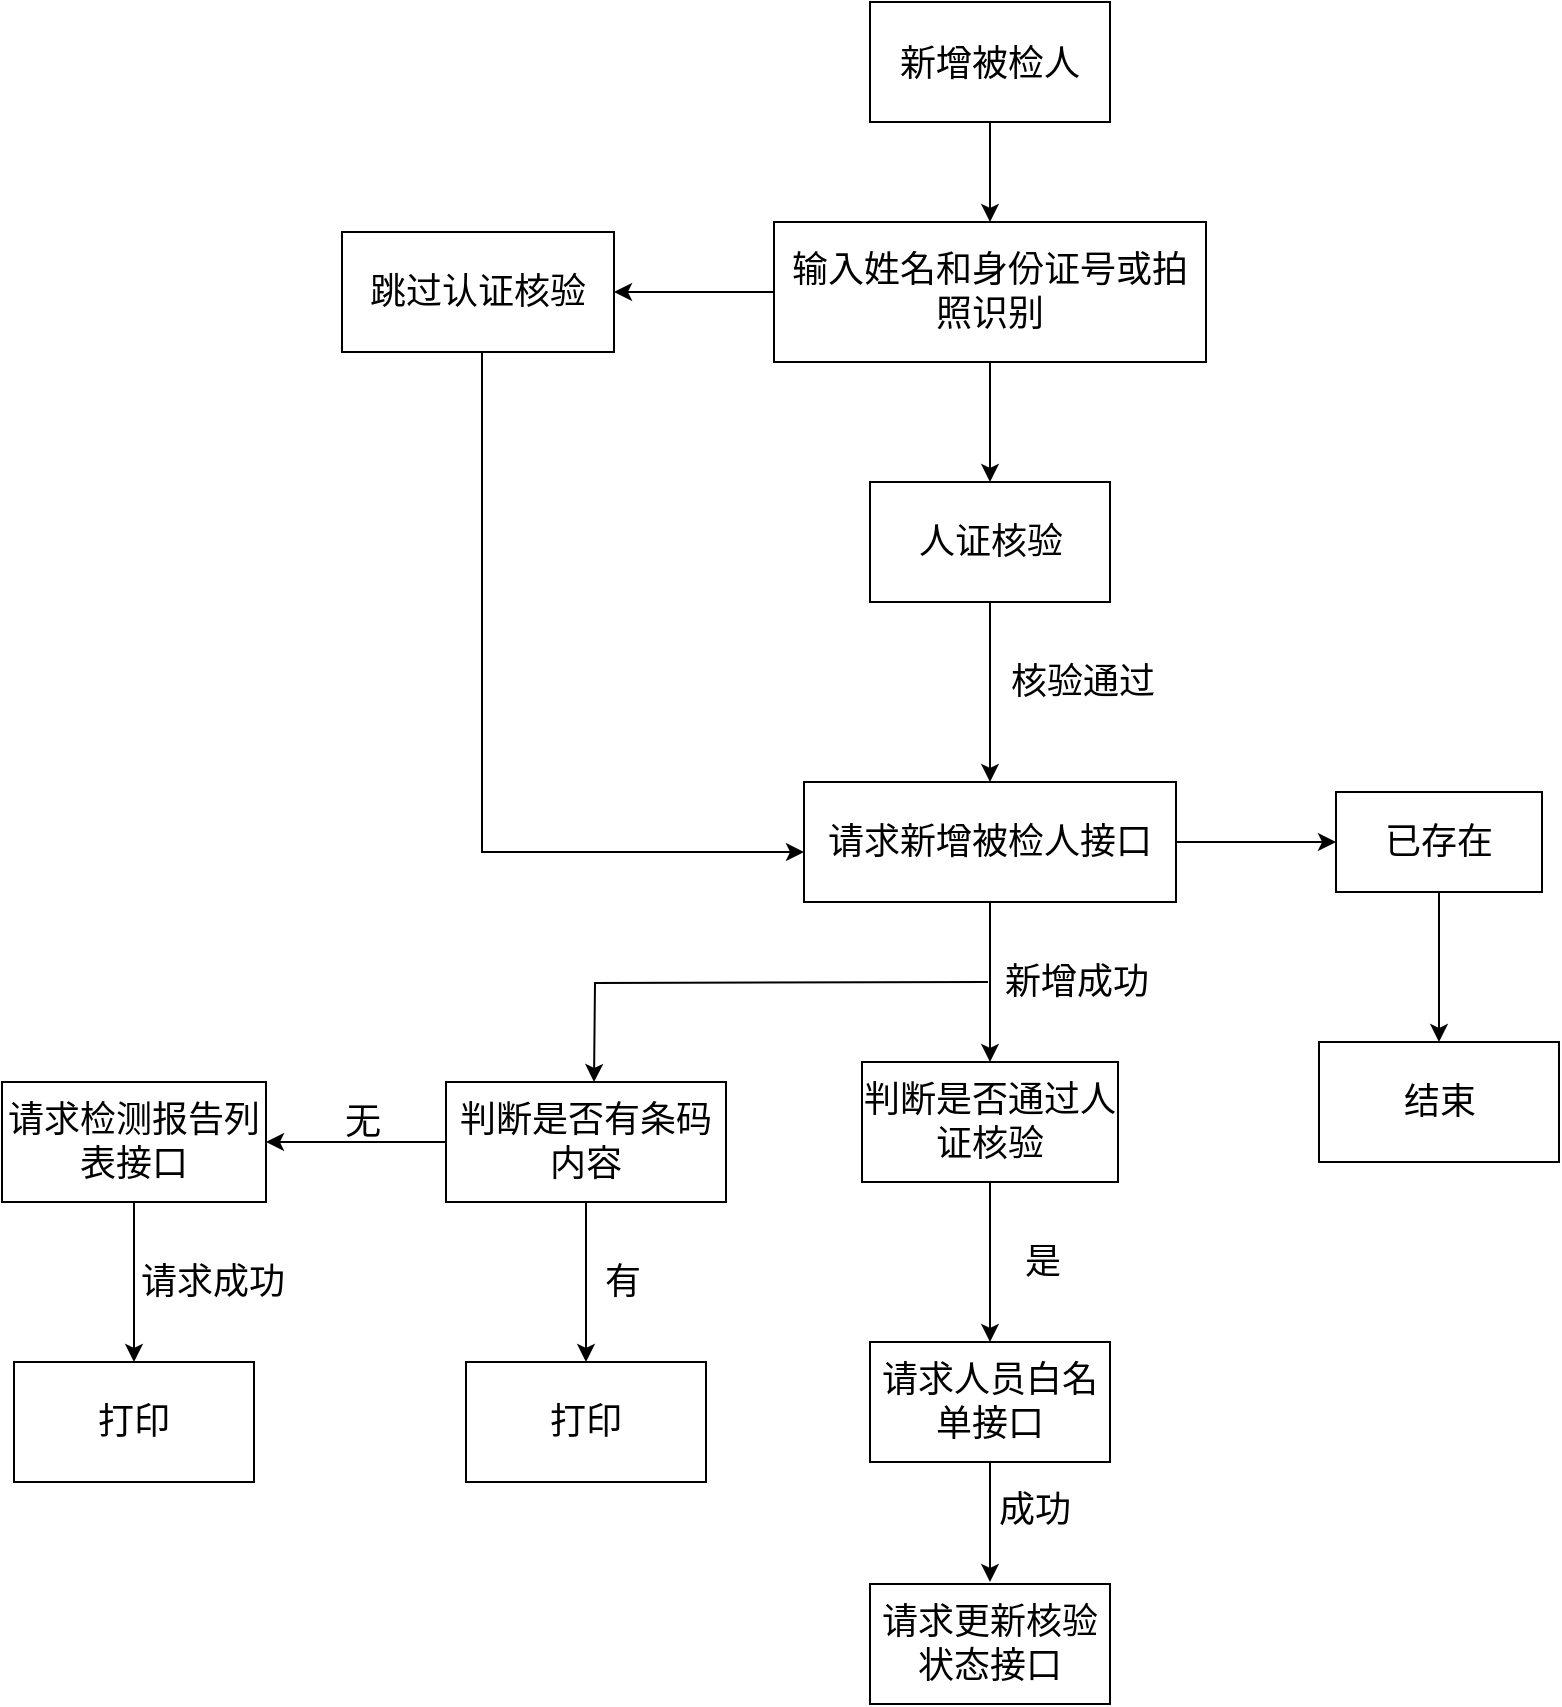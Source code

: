 <mxfile version="20.4.0" type="github" pages="3">
  <diagram id="oTt76Smp9wc4GRq8-iBr" name="第 1 页">
    <mxGraphModel dx="2377" dy="835" grid="1" gridSize="10" guides="1" tooltips="1" connect="1" arrows="1" fold="1" page="1" pageScale="1" pageWidth="827" pageHeight="1169" math="0" shadow="0">
      <root>
        <mxCell id="0" />
        <mxCell id="1" parent="0" />
        <mxCell id="SyAzOS2fpteDxxZ3ENVt-11" value="" style="edgeStyle=orthogonalEdgeStyle;rounded=0;orthogonalLoop=1;jettySize=auto;html=1;fontSize=20;" parent="1" source="SyAzOS2fpteDxxZ3ENVt-1" target="SyAzOS2fpteDxxZ3ENVt-10" edge="1">
          <mxGeometry relative="1" as="geometry" />
        </mxCell>
        <mxCell id="SyAzOS2fpteDxxZ3ENVt-1" value="&lt;font style=&quot;font-size: 18px;&quot;&gt;新增被检人&lt;/font&gt;" style="rounded=0;whiteSpace=wrap;html=1;fontSize=20;" parent="1" vertex="1">
          <mxGeometry x="354" y="30" width="120" height="60" as="geometry" />
        </mxCell>
        <mxCell id="SyAzOS2fpteDxxZ3ENVt-13" value="" style="edgeStyle=orthogonalEdgeStyle;rounded=0;orthogonalLoop=1;jettySize=auto;html=1;fontSize=18;" parent="1" source="SyAzOS2fpteDxxZ3ENVt-10" target="SyAzOS2fpteDxxZ3ENVt-12" edge="1">
          <mxGeometry relative="1" as="geometry" />
        </mxCell>
        <mxCell id="SyAzOS2fpteDxxZ3ENVt-16" value="" style="edgeStyle=orthogonalEdgeStyle;rounded=0;orthogonalLoop=1;jettySize=auto;html=1;fontSize=18;" parent="1" source="SyAzOS2fpteDxxZ3ENVt-10" target="SyAzOS2fpteDxxZ3ENVt-15" edge="1">
          <mxGeometry relative="1" as="geometry" />
        </mxCell>
        <mxCell id="SyAzOS2fpteDxxZ3ENVt-10" value="输入姓名和身份证号或拍照识别" style="whiteSpace=wrap;html=1;fontSize=18;rounded=0;" parent="1" vertex="1">
          <mxGeometry x="306" y="140" width="216" height="70" as="geometry" />
        </mxCell>
        <mxCell id="SyAzOS2fpteDxxZ3ENVt-18" value="" style="edgeStyle=orthogonalEdgeStyle;rounded=0;orthogonalLoop=1;jettySize=auto;html=1;fontSize=18;" parent="1" source="SyAzOS2fpteDxxZ3ENVt-12" target="SyAzOS2fpteDxxZ3ENVt-17" edge="1">
          <mxGeometry relative="1" as="geometry" />
        </mxCell>
        <mxCell id="SyAzOS2fpteDxxZ3ENVt-12" value="" style="whiteSpace=wrap;html=1;fontSize=18;rounded=0;" parent="1" vertex="1">
          <mxGeometry x="354" y="270" width="120" height="60" as="geometry" />
        </mxCell>
        <mxCell id="SyAzOS2fpteDxxZ3ENVt-14" value="人证核验" style="text;html=1;align=center;verticalAlign=middle;resizable=0;points=[];autosize=1;strokeColor=none;fillColor=none;fontSize=18;" parent="1" vertex="1">
          <mxGeometry x="364" y="280" width="100" height="40" as="geometry" />
        </mxCell>
        <mxCell id="SyAzOS2fpteDxxZ3ENVt-15" value="跳过认证核验" style="whiteSpace=wrap;html=1;fontSize=18;rounded=0;" parent="1" vertex="1">
          <mxGeometry x="90" y="145" width="136" height="60" as="geometry" />
        </mxCell>
        <mxCell id="SyAzOS2fpteDxxZ3ENVt-21" value="" style="edgeStyle=orthogonalEdgeStyle;rounded=0;orthogonalLoop=1;jettySize=auto;html=1;fontSize=18;" parent="1" source="SyAzOS2fpteDxxZ3ENVt-17" target="SyAzOS2fpteDxxZ3ENVt-20" edge="1">
          <mxGeometry relative="1" as="geometry" />
        </mxCell>
        <mxCell id="SyAzOS2fpteDxxZ3ENVt-25" value="" style="edgeStyle=orthogonalEdgeStyle;rounded=0;orthogonalLoop=1;jettySize=auto;html=1;fontSize=18;" parent="1" source="SyAzOS2fpteDxxZ3ENVt-17" target="SyAzOS2fpteDxxZ3ENVt-24" edge="1">
          <mxGeometry relative="1" as="geometry" />
        </mxCell>
        <mxCell id="SyAzOS2fpteDxxZ3ENVt-17" value="请求新增被检人接口" style="whiteSpace=wrap;html=1;fontSize=18;rounded=0;" parent="1" vertex="1">
          <mxGeometry x="321" y="420" width="186" height="60" as="geometry" />
        </mxCell>
        <mxCell id="SyAzOS2fpteDxxZ3ENVt-19" value="核验通过" style="text;html=1;align=center;verticalAlign=middle;resizable=0;points=[];autosize=1;strokeColor=none;fillColor=none;fontSize=18;" parent="1" vertex="1">
          <mxGeometry x="410" y="350" width="100" height="40" as="geometry" />
        </mxCell>
        <mxCell id="SyAzOS2fpteDxxZ3ENVt-23" value="" style="edgeStyle=orthogonalEdgeStyle;rounded=0;orthogonalLoop=1;jettySize=auto;html=1;fontSize=18;" parent="1" source="SyAzOS2fpteDxxZ3ENVt-20" target="SyAzOS2fpteDxxZ3ENVt-22" edge="1">
          <mxGeometry relative="1" as="geometry" />
        </mxCell>
        <mxCell id="SyAzOS2fpteDxxZ3ENVt-20" value="已存在" style="whiteSpace=wrap;html=1;fontSize=18;rounded=0;" parent="1" vertex="1">
          <mxGeometry x="587" y="425" width="103" height="50" as="geometry" />
        </mxCell>
        <mxCell id="SyAzOS2fpteDxxZ3ENVt-22" value="结束" style="whiteSpace=wrap;html=1;fontSize=18;rounded=0;" parent="1" vertex="1">
          <mxGeometry x="578.5" y="550" width="120" height="60" as="geometry" />
        </mxCell>
        <mxCell id="SyAzOS2fpteDxxZ3ENVt-28" value="" style="edgeStyle=orthogonalEdgeStyle;rounded=0;orthogonalLoop=1;jettySize=auto;html=1;fontSize=18;" parent="1" source="SyAzOS2fpteDxxZ3ENVt-24" target="SyAzOS2fpteDxxZ3ENVt-27" edge="1">
          <mxGeometry relative="1" as="geometry" />
        </mxCell>
        <mxCell id="SyAzOS2fpteDxxZ3ENVt-24" value="判断是否通过人证核验" style="whiteSpace=wrap;html=1;fontSize=18;rounded=0;" parent="1" vertex="1">
          <mxGeometry x="350" y="560" width="128" height="60" as="geometry" />
        </mxCell>
        <mxCell id="SyAzOS2fpteDxxZ3ENVt-36" value="" style="edgeStyle=orthogonalEdgeStyle;rounded=0;orthogonalLoop=1;jettySize=auto;html=1;fontSize=18;" parent="1" edge="1">
          <mxGeometry relative="1" as="geometry">
            <mxPoint x="413" y="520" as="sourcePoint" />
            <mxPoint x="216" y="570" as="targetPoint" />
          </mxGeometry>
        </mxCell>
        <mxCell id="SyAzOS2fpteDxxZ3ENVt-26" value="新增成功" style="text;html=1;align=center;verticalAlign=middle;resizable=0;points=[];autosize=1;strokeColor=none;fillColor=none;fontSize=18;" parent="1" vertex="1">
          <mxGeometry x="407" y="500" width="100" height="40" as="geometry" />
        </mxCell>
        <mxCell id="SyAzOS2fpteDxxZ3ENVt-50" value="" style="edgeStyle=orthogonalEdgeStyle;rounded=0;orthogonalLoop=1;jettySize=auto;html=1;fontSize=18;" parent="1" source="SyAzOS2fpteDxxZ3ENVt-27" edge="1">
          <mxGeometry relative="1" as="geometry">
            <mxPoint x="414" y="820" as="targetPoint" />
          </mxGeometry>
        </mxCell>
        <mxCell id="SyAzOS2fpteDxxZ3ENVt-27" value="请求人员白名单接口" style="whiteSpace=wrap;html=1;fontSize=18;rounded=0;" parent="1" vertex="1">
          <mxGeometry x="354" y="700" width="120" height="60" as="geometry" />
        </mxCell>
        <mxCell id="SyAzOS2fpteDxxZ3ENVt-29" value="是" style="text;html=1;align=center;verticalAlign=middle;resizable=0;points=[];autosize=1;strokeColor=none;fillColor=none;fontSize=18;" parent="1" vertex="1">
          <mxGeometry x="420" y="640" width="40" height="40" as="geometry" />
        </mxCell>
        <mxCell id="SyAzOS2fpteDxxZ3ENVt-31" value="" style="edgeStyle=segmentEdgeStyle;endArrow=classic;html=1;rounded=0;fontSize=18;" parent="1" edge="1">
          <mxGeometry width="50" height="50" relative="1" as="geometry">
            <mxPoint x="160" y="205" as="sourcePoint" />
            <mxPoint x="321" y="455" as="targetPoint" />
            <Array as="points">
              <mxPoint x="160" y="215" />
              <mxPoint x="160" y="455" />
            </Array>
          </mxGeometry>
        </mxCell>
        <mxCell id="SyAzOS2fpteDxxZ3ENVt-38" value="" style="edgeStyle=orthogonalEdgeStyle;rounded=0;orthogonalLoop=1;jettySize=auto;html=1;fontSize=18;" parent="1" source="SyAzOS2fpteDxxZ3ENVt-35" target="SyAzOS2fpteDxxZ3ENVt-37" edge="1">
          <mxGeometry relative="1" as="geometry" />
        </mxCell>
        <mxCell id="SyAzOS2fpteDxxZ3ENVt-41" value="" style="edgeStyle=orthogonalEdgeStyle;rounded=0;orthogonalLoop=1;jettySize=auto;html=1;fontSize=18;" parent="1" source="SyAzOS2fpteDxxZ3ENVt-35" target="SyAzOS2fpteDxxZ3ENVt-40" edge="1">
          <mxGeometry relative="1" as="geometry" />
        </mxCell>
        <mxCell id="SyAzOS2fpteDxxZ3ENVt-35" value="判断是否有条码内容" style="whiteSpace=wrap;html=1;fontSize=18;" parent="1" vertex="1">
          <mxGeometry x="142" y="570" width="140" height="60" as="geometry" />
        </mxCell>
        <mxCell id="SyAzOS2fpteDxxZ3ENVt-37" value="打印" style="whiteSpace=wrap;html=1;fontSize=18;" parent="1" vertex="1">
          <mxGeometry x="152" y="710" width="120" height="60" as="geometry" />
        </mxCell>
        <mxCell id="SyAzOS2fpteDxxZ3ENVt-39" value="有" style="text;html=1;align=center;verticalAlign=middle;resizable=0;points=[];autosize=1;strokeColor=none;fillColor=none;fontSize=18;" parent="1" vertex="1">
          <mxGeometry x="210" y="650" width="40" height="40" as="geometry" />
        </mxCell>
        <mxCell id="SyAzOS2fpteDxxZ3ENVt-44" value="" style="edgeStyle=orthogonalEdgeStyle;rounded=0;orthogonalLoop=1;jettySize=auto;html=1;fontSize=18;" parent="1" source="SyAzOS2fpteDxxZ3ENVt-40" target="SyAzOS2fpteDxxZ3ENVt-43" edge="1">
          <mxGeometry relative="1" as="geometry" />
        </mxCell>
        <mxCell id="SyAzOS2fpteDxxZ3ENVt-40" value="请求检测报告列表接口" style="whiteSpace=wrap;html=1;fontSize=18;" parent="1" vertex="1">
          <mxGeometry x="-80" y="570" width="132" height="60" as="geometry" />
        </mxCell>
        <mxCell id="SyAzOS2fpteDxxZ3ENVt-42" value="无" style="text;html=1;align=center;verticalAlign=middle;resizable=0;points=[];autosize=1;strokeColor=none;fillColor=none;fontSize=18;" parent="1" vertex="1">
          <mxGeometry x="80" y="570" width="40" height="40" as="geometry" />
        </mxCell>
        <mxCell id="SyAzOS2fpteDxxZ3ENVt-43" value="打印" style="whiteSpace=wrap;html=1;fontSize=18;" parent="1" vertex="1">
          <mxGeometry x="-74" y="710" width="120" height="60" as="geometry" />
        </mxCell>
        <mxCell id="SyAzOS2fpteDxxZ3ENVt-45" value="请求成功" style="text;html=1;align=center;verticalAlign=middle;resizable=0;points=[];autosize=1;strokeColor=none;fillColor=none;fontSize=18;" parent="1" vertex="1">
          <mxGeometry x="-25" y="650" width="100" height="40" as="geometry" />
        </mxCell>
        <mxCell id="SyAzOS2fpteDxxZ3ENVt-49" value="请求更新核验状态接口" style="whiteSpace=wrap;html=1;fontSize=18;rounded=0;" parent="1" vertex="1">
          <mxGeometry x="354" y="821" width="120" height="60" as="geometry" />
        </mxCell>
        <mxCell id="SyAzOS2fpteDxxZ3ENVt-51" value="成功" style="text;html=1;align=center;verticalAlign=middle;resizable=0;points=[];autosize=1;strokeColor=none;fillColor=none;fontSize=18;" parent="1" vertex="1">
          <mxGeometry x="406" y="764" width="60" height="40" as="geometry" />
        </mxCell>
      </root>
    </mxGraphModel>
  </diagram>
  <diagram id="XNTiwJd4ZMBeS2CpXGkK" name="第 2 页">
    <mxGraphModel dx="1550" dy="835" grid="1" gridSize="10" guides="1" tooltips="1" connect="1" arrows="1" fold="1" page="1" pageScale="1" pageWidth="827" pageHeight="1169" math="0" shadow="0">
      <root>
        <mxCell id="0" />
        <mxCell id="1" parent="0" />
        <mxCell id="J8HYTnzC1kdzGnpTbTxD-1" value="" style="edgeStyle=orthogonalEdgeStyle;rounded=0;orthogonalLoop=1;jettySize=auto;html=1;fontSize=18;" parent="1" source="J8HYTnzC1kdzGnpTbTxD-2" target="J8HYTnzC1kdzGnpTbTxD-3" edge="1">
          <mxGeometry relative="1" as="geometry" />
        </mxCell>
        <mxCell id="J8HYTnzC1kdzGnpTbTxD-2" value="&lt;font style=&quot;font-size: 18px;&quot;&gt;新增特殊人群&lt;/font&gt;" style="rounded=0;whiteSpace=wrap;html=1;" parent="1" vertex="1">
          <mxGeometry x="370" y="150" width="130" height="60" as="geometry" />
        </mxCell>
        <mxCell id="Cf21SNJKwtTJxVGhqntN-2" value="" style="edgeStyle=orthogonalEdgeStyle;rounded=0;orthogonalLoop=1;jettySize=auto;html=1;fontSize=18;" parent="1" source="J8HYTnzC1kdzGnpTbTxD-3" target="Cf21SNJKwtTJxVGhqntN-1" edge="1">
          <mxGeometry relative="1" as="geometry" />
        </mxCell>
        <mxCell id="J8HYTnzC1kdzGnpTbTxD-3" value="&lt;font style=&quot;font-size: 18px;&quot;&gt;输入被检人姓名编码&lt;/font&gt;" style="whiteSpace=wrap;html=1;rounded=0;" parent="1" vertex="1">
          <mxGeometry x="343" y="268" width="185" height="60" as="geometry" />
        </mxCell>
        <mxCell id="L6iv-OUql8N0bPYwPHft-5" value="" style="edgeStyle=orthogonalEdgeStyle;rounded=0;orthogonalLoop=1;jettySize=auto;html=1;fontSize=18;" parent="1" source="Cf21SNJKwtTJxVGhqntN-1" target="L6iv-OUql8N0bPYwPHft-4" edge="1">
          <mxGeometry relative="1" as="geometry" />
        </mxCell>
        <mxCell id="EkpnuvmP1zZR7m8X_EkA-2" value="" style="edgeStyle=orthogonalEdgeStyle;rounded=0;orthogonalLoop=1;jettySize=auto;html=1;fontSize=18;" parent="1" source="Cf21SNJKwtTJxVGhqntN-1" target="EkpnuvmP1zZR7m8X_EkA-1" edge="1">
          <mxGeometry relative="1" as="geometry" />
        </mxCell>
        <mxCell id="Cf21SNJKwtTJxVGhqntN-1" value="请求新增被检人接口" style="whiteSpace=wrap;html=1;fontSize=18;rounded=0;" parent="1" vertex="1">
          <mxGeometry x="343" y="387" width="186" height="60" as="geometry" />
        </mxCell>
        <mxCell id="kWfw4lV0SkFVWCLAEG79-2" value="" style="edgeStyle=orthogonalEdgeStyle;rounded=0;orthogonalLoop=1;jettySize=auto;html=1;fontSize=18;" parent="1" source="L6iv-OUql8N0bPYwPHft-4" target="kWfw4lV0SkFVWCLAEG79-1" edge="1">
          <mxGeometry relative="1" as="geometry" />
        </mxCell>
        <mxCell id="kWfw4lV0SkFVWCLAEG79-5" value="" style="edgeStyle=orthogonalEdgeStyle;rounded=0;orthogonalLoop=1;jettySize=auto;html=1;fontSize=18;" parent="1" source="L6iv-OUql8N0bPYwPHft-4" target="kWfw4lV0SkFVWCLAEG79-4" edge="1">
          <mxGeometry relative="1" as="geometry" />
        </mxCell>
        <mxCell id="L6iv-OUql8N0bPYwPHft-4" value="判断是否有条码" style="whiteSpace=wrap;html=1;fontSize=18;rounded=0;" parent="1" vertex="1">
          <mxGeometry x="376" y="534" width="120" height="60" as="geometry" />
        </mxCell>
        <mxCell id="L6iv-OUql8N0bPYwPHft-6" value="新增成功" style="text;html=1;align=center;verticalAlign=middle;resizable=0;points=[];autosize=1;strokeColor=none;fillColor=none;fontSize=18;" parent="1" vertex="1">
          <mxGeometry x="429" y="469" width="100" height="40" as="geometry" />
        </mxCell>
        <mxCell id="EkpnuvmP1zZR7m8X_EkA-1" value="结束" style="whiteSpace=wrap;html=1;fontSize=18;rounded=0;" parent="1" vertex="1">
          <mxGeometry x="642" y="387" width="120" height="60" as="geometry" />
        </mxCell>
        <mxCell id="EkpnuvmP1zZR7m8X_EkA-3" value="已存在" style="text;html=1;align=center;verticalAlign=middle;resizable=0;points=[];autosize=1;strokeColor=none;fillColor=none;fontSize=18;" parent="1" vertex="1">
          <mxGeometry x="543" y="385" width="80" height="40" as="geometry" />
        </mxCell>
        <mxCell id="kWfw4lV0SkFVWCLAEG79-1" value="打印" style="whiteSpace=wrap;html=1;fontSize=18;rounded=0;" parent="1" vertex="1">
          <mxGeometry x="376" y="670" width="120" height="60" as="geometry" />
        </mxCell>
        <mxCell id="kWfw4lV0SkFVWCLAEG79-3" value="有" style="text;html=1;align=center;verticalAlign=middle;resizable=0;points=[];autosize=1;strokeColor=none;fillColor=none;fontSize=18;" parent="1" vertex="1">
          <mxGeometry x="440" y="613" width="40" height="40" as="geometry" />
        </mxCell>
        <mxCell id="aVkNlErIWHepYIPrRCVT-2" value="" style="edgeStyle=orthogonalEdgeStyle;rounded=0;orthogonalLoop=1;jettySize=auto;html=1;fontSize=18;" parent="1" source="kWfw4lV0SkFVWCLAEG79-4" target="aVkNlErIWHepYIPrRCVT-1" edge="1">
          <mxGeometry relative="1" as="geometry" />
        </mxCell>
        <mxCell id="kWfw4lV0SkFVWCLAEG79-4" value="请求检测报告列表接口" style="whiteSpace=wrap;html=1;fontSize=18;rounded=0;" parent="1" vertex="1">
          <mxGeometry x="176" y="534" width="120" height="60" as="geometry" />
        </mxCell>
        <mxCell id="aVkNlErIWHepYIPrRCVT-1" value="打印" style="whiteSpace=wrap;html=1;fontSize=18;rounded=0;" parent="1" vertex="1">
          <mxGeometry x="176" y="671" width="120" height="60" as="geometry" />
        </mxCell>
        <mxCell id="aVkNlErIWHepYIPrRCVT-3" value="无" style="text;html=1;align=center;verticalAlign=middle;resizable=0;points=[];autosize=1;strokeColor=none;fillColor=none;fontSize=18;" parent="1" vertex="1">
          <mxGeometry x="320" y="533" width="40" height="40" as="geometry" />
        </mxCell>
        <mxCell id="aVkNlErIWHepYIPrRCVT-4" value="请求成功" style="text;html=1;align=center;verticalAlign=middle;resizable=0;points=[];autosize=1;strokeColor=none;fillColor=none;fontSize=18;" parent="1" vertex="1">
          <mxGeometry x="225" y="612" width="100" height="40" as="geometry" />
        </mxCell>
      </root>
    </mxGraphModel>
  </diagram>
  <diagram id="z8JhsbvcFRhIqoNTI7ru" name="第 3 页">
    <mxGraphModel dx="1550" dy="835" grid="1" gridSize="10" guides="1" tooltips="1" connect="1" arrows="1" fold="1" page="1" pageScale="1" pageWidth="827" pageHeight="1169" math="0" shadow="0">
      <root>
        <mxCell id="0" />
        <mxCell id="1" parent="0" />
        <mxCell id="Mr1HsdfHQnhnNN4GKNpI-3" value="" style="edgeStyle=orthogonalEdgeStyle;rounded=0;orthogonalLoop=1;jettySize=auto;html=1;fontSize=18;" edge="1" parent="1" source="Mr1HsdfHQnhnNN4GKNpI-1" target="Mr1HsdfHQnhnNN4GKNpI-2">
          <mxGeometry relative="1" as="geometry" />
        </mxCell>
        <mxCell id="Mr1HsdfHQnhnNN4GKNpI-1" value="人证核验" style="rounded=0;whiteSpace=wrap;html=1;fontSize=18;" vertex="1" parent="1">
          <mxGeometry x="340" y="40" width="120" height="60" as="geometry" />
        </mxCell>
        <mxCell id="Mr1HsdfHQnhnNN4GKNpI-5" value="" style="edgeStyle=orthogonalEdgeStyle;rounded=0;orthogonalLoop=1;jettySize=auto;html=1;fontSize=18;" edge="1" parent="1" source="Mr1HsdfHQnhnNN4GKNpI-2" target="Mr1HsdfHQnhnNN4GKNpI-4">
          <mxGeometry relative="1" as="geometry" />
        </mxCell>
        <mxCell id="Mr1HsdfHQnhnNN4GKNpI-2" value="请求检测报告列表接口" style="whiteSpace=wrap;html=1;fontSize=18;rounded=0;" vertex="1" parent="1">
          <mxGeometry x="320" y="160" width="160" height="60" as="geometry" />
        </mxCell>
        <mxCell id="Mr1HsdfHQnhnNN4GKNpI-7" value="" style="edgeStyle=orthogonalEdgeStyle;rounded=0;orthogonalLoop=1;jettySize=auto;html=1;fontSize=18;" edge="1" parent="1" source="Mr1HsdfHQnhnNN4GKNpI-4" target="Mr1HsdfHQnhnNN4GKNpI-6">
          <mxGeometry relative="1" as="geometry" />
        </mxCell>
        <mxCell id="Mr1HsdfHQnhnNN4GKNpI-10" value="" style="edgeStyle=orthogonalEdgeStyle;rounded=0;orthogonalLoop=1;jettySize=auto;html=1;fontSize=18;" edge="1" parent="1" source="Mr1HsdfHQnhnNN4GKNpI-4">
          <mxGeometry relative="1" as="geometry">
            <mxPoint x="400" y="440" as="targetPoint" />
          </mxGeometry>
        </mxCell>
        <mxCell id="Mr1HsdfHQnhnNN4GKNpI-4" value="进行人证核验" style="whiteSpace=wrap;html=1;fontSize=18;rounded=0;" vertex="1" parent="1">
          <mxGeometry x="340" y="300" width="120" height="60" as="geometry" />
        </mxCell>
        <mxCell id="Mr1HsdfHQnhnNN4GKNpI-6" value="结束" style="whiteSpace=wrap;html=1;fontSize=18;rounded=0;" vertex="1" parent="1">
          <mxGeometry x="590" y="300" width="120" height="60" as="geometry" />
        </mxCell>
        <mxCell id="Mr1HsdfHQnhnNN4GKNpI-8" value="核验失败" style="text;html=1;align=center;verticalAlign=middle;resizable=0;points=[];autosize=1;strokeColor=none;fillColor=none;fontSize=18;" vertex="1" parent="1">
          <mxGeometry x="470" y="300" width="100" height="40" as="geometry" />
        </mxCell>
        <mxCell id="Mr1HsdfHQnhnNN4GKNpI-11" value="核验成功" style="text;html=1;align=center;verticalAlign=middle;resizable=0;points=[];autosize=1;strokeColor=none;fillColor=none;fontSize=18;" vertex="1" parent="1">
          <mxGeometry x="400" y="380" width="100" height="40" as="geometry" />
        </mxCell>
        <mxCell id="q7EkOaagSAMrDeWWa7mC-1" value="" style="edgeStyle=orthogonalEdgeStyle;rounded=0;orthogonalLoop=1;jettySize=auto;html=1;fontSize=18;" edge="1" parent="1" source="q7EkOaagSAMrDeWWa7mC-3" target="q7EkOaagSAMrDeWWa7mC-4">
          <mxGeometry relative="1" as="geometry" />
        </mxCell>
        <mxCell id="q7EkOaagSAMrDeWWa7mC-2" value="" style="edgeStyle=orthogonalEdgeStyle;rounded=0;orthogonalLoop=1;jettySize=auto;html=1;fontSize=18;" edge="1" parent="1" source="q7EkOaagSAMrDeWWa7mC-3" target="q7EkOaagSAMrDeWWa7mC-7">
          <mxGeometry relative="1" as="geometry" />
        </mxCell>
        <mxCell id="q7EkOaagSAMrDeWWa7mC-3" value="判断是否有条码" style="whiteSpace=wrap;html=1;fontSize=18;rounded=0;" vertex="1" parent="1">
          <mxGeometry x="340" y="441" width="120" height="60" as="geometry" />
        </mxCell>
        <mxCell id="q7EkOaagSAMrDeWWa7mC-4" value="打印" style="whiteSpace=wrap;html=1;fontSize=18;rounded=0;" vertex="1" parent="1">
          <mxGeometry x="340" y="577" width="120" height="60" as="geometry" />
        </mxCell>
        <mxCell id="q7EkOaagSAMrDeWWa7mC-5" value="有" style="text;html=1;align=center;verticalAlign=middle;resizable=0;points=[];autosize=1;strokeColor=none;fillColor=none;fontSize=18;" vertex="1" parent="1">
          <mxGeometry x="404" y="520" width="40" height="40" as="geometry" />
        </mxCell>
        <mxCell id="q7EkOaagSAMrDeWWa7mC-6" value="" style="edgeStyle=orthogonalEdgeStyle;rounded=0;orthogonalLoop=1;jettySize=auto;html=1;fontSize=18;" edge="1" parent="1" source="q7EkOaagSAMrDeWWa7mC-7" target="q7EkOaagSAMrDeWWa7mC-8">
          <mxGeometry relative="1" as="geometry" />
        </mxCell>
        <mxCell id="q7EkOaagSAMrDeWWa7mC-7" value="请求检测报告列表接口" style="whiteSpace=wrap;html=1;fontSize=18;rounded=0;" vertex="1" parent="1">
          <mxGeometry x="140" y="441" width="120" height="60" as="geometry" />
        </mxCell>
        <mxCell id="q7EkOaagSAMrDeWWa7mC-8" value="打印" style="whiteSpace=wrap;html=1;fontSize=18;rounded=0;" vertex="1" parent="1">
          <mxGeometry x="140" y="578" width="120" height="60" as="geometry" />
        </mxCell>
        <mxCell id="q7EkOaagSAMrDeWWa7mC-9" value="无" style="text;html=1;align=center;verticalAlign=middle;resizable=0;points=[];autosize=1;strokeColor=none;fillColor=none;fontSize=18;" vertex="1" parent="1">
          <mxGeometry x="284" y="440" width="40" height="40" as="geometry" />
        </mxCell>
        <mxCell id="q7EkOaagSAMrDeWWa7mC-10" value="请求成功" style="text;html=1;align=center;verticalAlign=middle;resizable=0;points=[];autosize=1;strokeColor=none;fillColor=none;fontSize=18;" vertex="1" parent="1">
          <mxGeometry x="189" y="519" width="100" height="40" as="geometry" />
        </mxCell>
        <mxCell id="q7EkOaagSAMrDeWWa7mC-11" value="筛查已登记状态的数据" style="text;html=1;align=center;verticalAlign=middle;resizable=0;points=[];autosize=1;strokeColor=none;fillColor=none;fontSize=18;" vertex="1" parent="1">
          <mxGeometry x="397" y="240" width="200" height="40" as="geometry" />
        </mxCell>
      </root>
    </mxGraphModel>
  </diagram>
</mxfile>
